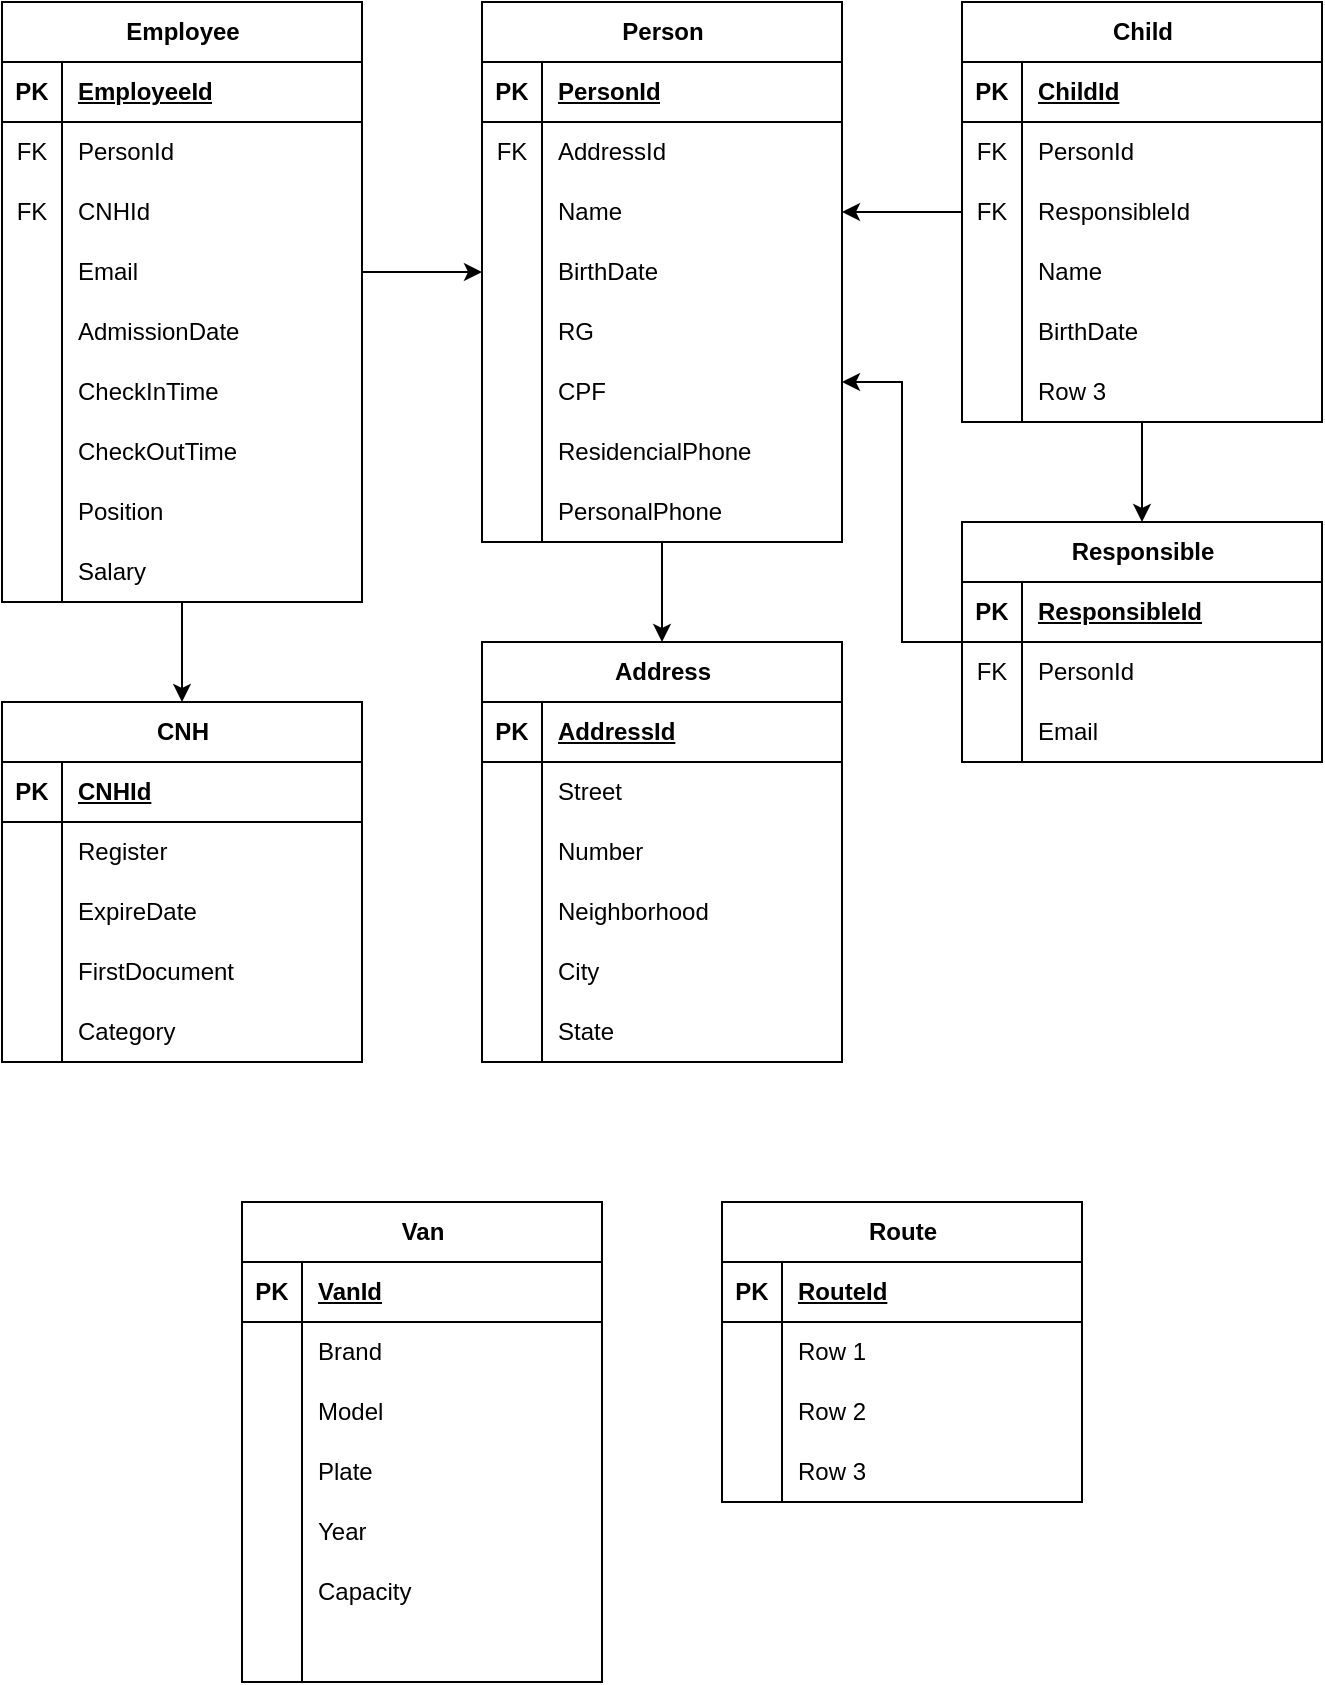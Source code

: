 <mxfile version="24.7.7">
  <diagram name="Página-1" id="W8VbRcGz93jxTfIfKF0Q">
    <mxGraphModel dx="1187" dy="674" grid="1" gridSize="10" guides="1" tooltips="1" connect="1" arrows="1" fold="1" page="1" pageScale="1" pageWidth="827" pageHeight="1169" math="0" shadow="0">
      <root>
        <mxCell id="0" />
        <mxCell id="1" parent="0" />
        <mxCell id="DZk8tnhAUCCo80bfn3vg-52" style="edgeStyle=orthogonalEdgeStyle;rounded=0;orthogonalLoop=1;jettySize=auto;html=1;exitX=1;exitY=0.5;exitDx=0;exitDy=0;" parent="1" source="DZk8tnhAUCCo80bfn3vg-75" target="DZk8tnhAUCCo80bfn3vg-1" edge="1">
          <mxGeometry relative="1" as="geometry" />
        </mxCell>
        <mxCell id="DZk8tnhAUCCo80bfn3vg-54" style="edgeStyle=orthogonalEdgeStyle;rounded=0;orthogonalLoop=1;jettySize=auto;html=1;" parent="1" source="RarDvFQJGIoNKE9KhDYw-1" target="RarDvFQJGIoNKE9KhDYw-46" edge="1">
          <mxGeometry relative="1" as="geometry" />
        </mxCell>
        <mxCell id="RarDvFQJGIoNKE9KhDYw-1" value="Employee" style="shape=table;startSize=30;container=1;collapsible=1;childLayout=tableLayout;fixedRows=1;rowLines=0;fontStyle=1;align=center;resizeLast=1;html=1;" parent="1" vertex="1">
          <mxGeometry x="40" y="40" width="180" height="300" as="geometry" />
        </mxCell>
        <mxCell id="RarDvFQJGIoNKE9KhDYw-2" value="" style="shape=tableRow;horizontal=0;startSize=0;swimlaneHead=0;swimlaneBody=0;fillColor=none;collapsible=0;dropTarget=0;points=[[0,0.5],[1,0.5]];portConstraint=eastwest;top=0;left=0;right=0;bottom=1;" parent="RarDvFQJGIoNKE9KhDYw-1" vertex="1">
          <mxGeometry y="30" width="180" height="30" as="geometry" />
        </mxCell>
        <mxCell id="RarDvFQJGIoNKE9KhDYw-3" value="PK" style="shape=partialRectangle;connectable=0;fillColor=none;top=0;left=0;bottom=0;right=0;fontStyle=1;overflow=hidden;whiteSpace=wrap;html=1;" parent="RarDvFQJGIoNKE9KhDYw-2" vertex="1">
          <mxGeometry width="30" height="30" as="geometry">
            <mxRectangle width="30" height="30" as="alternateBounds" />
          </mxGeometry>
        </mxCell>
        <mxCell id="RarDvFQJGIoNKE9KhDYw-4" value="EmployeeId" style="shape=partialRectangle;connectable=0;fillColor=none;top=0;left=0;bottom=0;right=0;align=left;spacingLeft=6;fontStyle=5;overflow=hidden;whiteSpace=wrap;html=1;" parent="RarDvFQJGIoNKE9KhDYw-2" vertex="1">
          <mxGeometry x="30" width="150" height="30" as="geometry">
            <mxRectangle width="150" height="30" as="alternateBounds" />
          </mxGeometry>
        </mxCell>
        <mxCell id="DZk8tnhAUCCo80bfn3vg-32" style="shape=tableRow;horizontal=0;startSize=0;swimlaneHead=0;swimlaneBody=0;fillColor=none;collapsible=0;dropTarget=0;points=[[0,0.5],[1,0.5]];portConstraint=eastwest;top=0;left=0;right=0;bottom=0;" parent="RarDvFQJGIoNKE9KhDYw-1" vertex="1">
          <mxGeometry y="60" width="180" height="30" as="geometry" />
        </mxCell>
        <mxCell id="DZk8tnhAUCCo80bfn3vg-33" value="FK" style="shape=partialRectangle;connectable=0;fillColor=none;top=0;left=0;bottom=0;right=0;editable=1;overflow=hidden;whiteSpace=wrap;html=1;" parent="DZk8tnhAUCCo80bfn3vg-32" vertex="1">
          <mxGeometry width="30" height="30" as="geometry">
            <mxRectangle width="30" height="30" as="alternateBounds" />
          </mxGeometry>
        </mxCell>
        <mxCell id="DZk8tnhAUCCo80bfn3vg-34" value="PersonId" style="shape=partialRectangle;connectable=0;fillColor=none;top=0;left=0;bottom=0;right=0;align=left;spacingLeft=6;overflow=hidden;whiteSpace=wrap;html=1;" parent="DZk8tnhAUCCo80bfn3vg-32" vertex="1">
          <mxGeometry x="30" width="150" height="30" as="geometry">
            <mxRectangle width="150" height="30" as="alternateBounds" />
          </mxGeometry>
        </mxCell>
        <mxCell id="RarDvFQJGIoNKE9KhDYw-72" style="shape=tableRow;horizontal=0;startSize=0;swimlaneHead=0;swimlaneBody=0;fillColor=none;collapsible=0;dropTarget=0;points=[[0,0.5],[1,0.5]];portConstraint=eastwest;top=0;left=0;right=0;bottom=0;" parent="RarDvFQJGIoNKE9KhDYw-1" vertex="1">
          <mxGeometry y="90" width="180" height="30" as="geometry" />
        </mxCell>
        <mxCell id="RarDvFQJGIoNKE9KhDYw-73" value="FK" style="shape=partialRectangle;connectable=0;fillColor=none;top=0;left=0;bottom=0;right=0;editable=1;overflow=hidden;whiteSpace=wrap;html=1;" parent="RarDvFQJGIoNKE9KhDYw-72" vertex="1">
          <mxGeometry width="30" height="30" as="geometry">
            <mxRectangle width="30" height="30" as="alternateBounds" />
          </mxGeometry>
        </mxCell>
        <mxCell id="RarDvFQJGIoNKE9KhDYw-74" value="CNHId" style="shape=partialRectangle;connectable=0;fillColor=none;top=0;left=0;bottom=0;right=0;align=left;spacingLeft=6;overflow=hidden;whiteSpace=wrap;html=1;" parent="RarDvFQJGIoNKE9KhDYw-72" vertex="1">
          <mxGeometry x="30" width="150" height="30" as="geometry">
            <mxRectangle width="150" height="30" as="alternateBounds" />
          </mxGeometry>
        </mxCell>
        <mxCell id="DZk8tnhAUCCo80bfn3vg-75" style="shape=tableRow;horizontal=0;startSize=0;swimlaneHead=0;swimlaneBody=0;fillColor=none;collapsible=0;dropTarget=0;points=[[0,0.5],[1,0.5]];portConstraint=eastwest;top=0;left=0;right=0;bottom=0;" parent="RarDvFQJGIoNKE9KhDYw-1" vertex="1">
          <mxGeometry y="120" width="180" height="30" as="geometry" />
        </mxCell>
        <mxCell id="DZk8tnhAUCCo80bfn3vg-76" style="shape=partialRectangle;connectable=0;fillColor=none;top=0;left=0;bottom=0;right=0;editable=1;overflow=hidden;whiteSpace=wrap;html=1;" parent="DZk8tnhAUCCo80bfn3vg-75" vertex="1">
          <mxGeometry width="30" height="30" as="geometry">
            <mxRectangle width="30" height="30" as="alternateBounds" />
          </mxGeometry>
        </mxCell>
        <mxCell id="DZk8tnhAUCCo80bfn3vg-77" value="Email" style="shape=partialRectangle;connectable=0;fillColor=none;top=0;left=0;bottom=0;right=0;align=left;spacingLeft=6;overflow=hidden;whiteSpace=wrap;html=1;" parent="DZk8tnhAUCCo80bfn3vg-75" vertex="1">
          <mxGeometry x="30" width="150" height="30" as="geometry">
            <mxRectangle width="150" height="30" as="alternateBounds" />
          </mxGeometry>
        </mxCell>
        <mxCell id="RarDvFQJGIoNKE9KhDYw-23" style="shape=tableRow;horizontal=0;startSize=0;swimlaneHead=0;swimlaneBody=0;fillColor=none;collapsible=0;dropTarget=0;points=[[0,0.5],[1,0.5]];portConstraint=eastwest;top=0;left=0;right=0;bottom=0;" parent="RarDvFQJGIoNKE9KhDYw-1" vertex="1">
          <mxGeometry y="150" width="180" height="30" as="geometry" />
        </mxCell>
        <mxCell id="RarDvFQJGIoNKE9KhDYw-24" style="shape=partialRectangle;connectable=0;fillColor=none;top=0;left=0;bottom=0;right=0;editable=1;overflow=hidden;whiteSpace=wrap;html=1;" parent="RarDvFQJGIoNKE9KhDYw-23" vertex="1">
          <mxGeometry width="30" height="30" as="geometry">
            <mxRectangle width="30" height="30" as="alternateBounds" />
          </mxGeometry>
        </mxCell>
        <mxCell id="RarDvFQJGIoNKE9KhDYw-25" value="AdmissionDate&lt;span style=&quot;white-space: pre;&quot;&gt;&#x9;&lt;/span&gt;" style="shape=partialRectangle;connectable=0;fillColor=none;top=0;left=0;bottom=0;right=0;align=left;spacingLeft=6;overflow=hidden;whiteSpace=wrap;html=1;" parent="RarDvFQJGIoNKE9KhDYw-23" vertex="1">
          <mxGeometry x="30" width="150" height="30" as="geometry">
            <mxRectangle width="150" height="30" as="alternateBounds" />
          </mxGeometry>
        </mxCell>
        <mxCell id="RarDvFQJGIoNKE9KhDYw-26" style="shape=tableRow;horizontal=0;startSize=0;swimlaneHead=0;swimlaneBody=0;fillColor=none;collapsible=0;dropTarget=0;points=[[0,0.5],[1,0.5]];portConstraint=eastwest;top=0;left=0;right=0;bottom=0;" parent="RarDvFQJGIoNKE9KhDYw-1" vertex="1">
          <mxGeometry y="180" width="180" height="30" as="geometry" />
        </mxCell>
        <mxCell id="RarDvFQJGIoNKE9KhDYw-27" style="shape=partialRectangle;connectable=0;fillColor=none;top=0;left=0;bottom=0;right=0;editable=1;overflow=hidden;whiteSpace=wrap;html=1;" parent="RarDvFQJGIoNKE9KhDYw-26" vertex="1">
          <mxGeometry width="30" height="30" as="geometry">
            <mxRectangle width="30" height="30" as="alternateBounds" />
          </mxGeometry>
        </mxCell>
        <mxCell id="RarDvFQJGIoNKE9KhDYw-28" value="CheckInTime&lt;span style=&quot;white-space: pre;&quot;&gt;&#x9;&lt;/span&gt;" style="shape=partialRectangle;connectable=0;fillColor=none;top=0;left=0;bottom=0;right=0;align=left;spacingLeft=6;overflow=hidden;whiteSpace=wrap;html=1;" parent="RarDvFQJGIoNKE9KhDYw-26" vertex="1">
          <mxGeometry x="30" width="150" height="30" as="geometry">
            <mxRectangle width="150" height="30" as="alternateBounds" />
          </mxGeometry>
        </mxCell>
        <mxCell id="RarDvFQJGIoNKE9KhDYw-85" style="shape=tableRow;horizontal=0;startSize=0;swimlaneHead=0;swimlaneBody=0;fillColor=none;collapsible=0;dropTarget=0;points=[[0,0.5],[1,0.5]];portConstraint=eastwest;top=0;left=0;right=0;bottom=0;" parent="RarDvFQJGIoNKE9KhDYw-1" vertex="1">
          <mxGeometry y="210" width="180" height="30" as="geometry" />
        </mxCell>
        <mxCell id="RarDvFQJGIoNKE9KhDYw-86" style="shape=partialRectangle;connectable=0;fillColor=none;top=0;left=0;bottom=0;right=0;editable=1;overflow=hidden;whiteSpace=wrap;html=1;" parent="RarDvFQJGIoNKE9KhDYw-85" vertex="1">
          <mxGeometry width="30" height="30" as="geometry">
            <mxRectangle width="30" height="30" as="alternateBounds" />
          </mxGeometry>
        </mxCell>
        <mxCell id="RarDvFQJGIoNKE9KhDYw-87" value="CheckOutTime" style="shape=partialRectangle;connectable=0;fillColor=none;top=0;left=0;bottom=0;right=0;align=left;spacingLeft=6;overflow=hidden;whiteSpace=wrap;html=1;" parent="RarDvFQJGIoNKE9KhDYw-85" vertex="1">
          <mxGeometry x="30" width="150" height="30" as="geometry">
            <mxRectangle width="150" height="30" as="alternateBounds" />
          </mxGeometry>
        </mxCell>
        <mxCell id="RarDvFQJGIoNKE9KhDYw-82" style="shape=tableRow;horizontal=0;startSize=0;swimlaneHead=0;swimlaneBody=0;fillColor=none;collapsible=0;dropTarget=0;points=[[0,0.5],[1,0.5]];portConstraint=eastwest;top=0;left=0;right=0;bottom=0;" parent="RarDvFQJGIoNKE9KhDYw-1" vertex="1">
          <mxGeometry y="240" width="180" height="30" as="geometry" />
        </mxCell>
        <mxCell id="RarDvFQJGIoNKE9KhDYw-83" style="shape=partialRectangle;connectable=0;fillColor=none;top=0;left=0;bottom=0;right=0;editable=1;overflow=hidden;whiteSpace=wrap;html=1;" parent="RarDvFQJGIoNKE9KhDYw-82" vertex="1">
          <mxGeometry width="30" height="30" as="geometry">
            <mxRectangle width="30" height="30" as="alternateBounds" />
          </mxGeometry>
        </mxCell>
        <mxCell id="RarDvFQJGIoNKE9KhDYw-84" value="Position" style="shape=partialRectangle;connectable=0;fillColor=none;top=0;left=0;bottom=0;right=0;align=left;spacingLeft=6;overflow=hidden;whiteSpace=wrap;html=1;" parent="RarDvFQJGIoNKE9KhDYw-82" vertex="1">
          <mxGeometry x="30" width="150" height="30" as="geometry">
            <mxRectangle width="150" height="30" as="alternateBounds" />
          </mxGeometry>
        </mxCell>
        <mxCell id="RarDvFQJGIoNKE9KhDYw-29" style="shape=tableRow;horizontal=0;startSize=0;swimlaneHead=0;swimlaneBody=0;fillColor=none;collapsible=0;dropTarget=0;points=[[0,0.5],[1,0.5]];portConstraint=eastwest;top=0;left=0;right=0;bottom=0;" parent="RarDvFQJGIoNKE9KhDYw-1" vertex="1">
          <mxGeometry y="270" width="180" height="30" as="geometry" />
        </mxCell>
        <mxCell id="RarDvFQJGIoNKE9KhDYw-30" style="shape=partialRectangle;connectable=0;fillColor=none;top=0;left=0;bottom=0;right=0;editable=1;overflow=hidden;whiteSpace=wrap;html=1;" parent="RarDvFQJGIoNKE9KhDYw-29" vertex="1">
          <mxGeometry width="30" height="30" as="geometry">
            <mxRectangle width="30" height="30" as="alternateBounds" />
          </mxGeometry>
        </mxCell>
        <mxCell id="RarDvFQJGIoNKE9KhDYw-31" value="Salary" style="shape=partialRectangle;connectable=0;fillColor=none;top=0;left=0;bottom=0;right=0;align=left;spacingLeft=6;overflow=hidden;whiteSpace=wrap;html=1;" parent="RarDvFQJGIoNKE9KhDYw-29" vertex="1">
          <mxGeometry x="30" width="150" height="30" as="geometry">
            <mxRectangle width="150" height="30" as="alternateBounds" />
          </mxGeometry>
        </mxCell>
        <mxCell id="RarDvFQJGIoNKE9KhDYw-32" value="Address" style="shape=table;startSize=30;container=1;collapsible=1;childLayout=tableLayout;fixedRows=1;rowLines=0;fontStyle=1;align=center;resizeLast=1;html=1;" parent="1" vertex="1">
          <mxGeometry x="280" y="360" width="180" height="210" as="geometry" />
        </mxCell>
        <mxCell id="RarDvFQJGIoNKE9KhDYw-33" value="" style="shape=tableRow;horizontal=0;startSize=0;swimlaneHead=0;swimlaneBody=0;fillColor=none;collapsible=0;dropTarget=0;points=[[0,0.5],[1,0.5]];portConstraint=eastwest;top=0;left=0;right=0;bottom=1;" parent="RarDvFQJGIoNKE9KhDYw-32" vertex="1">
          <mxGeometry y="30" width="180" height="30" as="geometry" />
        </mxCell>
        <mxCell id="RarDvFQJGIoNKE9KhDYw-34" value="PK" style="shape=partialRectangle;connectable=0;fillColor=none;top=0;left=0;bottom=0;right=0;fontStyle=1;overflow=hidden;whiteSpace=wrap;html=1;" parent="RarDvFQJGIoNKE9KhDYw-33" vertex="1">
          <mxGeometry width="30" height="30" as="geometry">
            <mxRectangle width="30" height="30" as="alternateBounds" />
          </mxGeometry>
        </mxCell>
        <mxCell id="RarDvFQJGIoNKE9KhDYw-35" value="AddressId" style="shape=partialRectangle;connectable=0;fillColor=none;top=0;left=0;bottom=0;right=0;align=left;spacingLeft=6;fontStyle=5;overflow=hidden;whiteSpace=wrap;html=1;" parent="RarDvFQJGIoNKE9KhDYw-33" vertex="1">
          <mxGeometry x="30" width="150" height="30" as="geometry">
            <mxRectangle width="150" height="30" as="alternateBounds" />
          </mxGeometry>
        </mxCell>
        <mxCell id="RarDvFQJGIoNKE9KhDYw-36" value="" style="shape=tableRow;horizontal=0;startSize=0;swimlaneHead=0;swimlaneBody=0;fillColor=none;collapsible=0;dropTarget=0;points=[[0,0.5],[1,0.5]];portConstraint=eastwest;top=0;left=0;right=0;bottom=0;" parent="RarDvFQJGIoNKE9KhDYw-32" vertex="1">
          <mxGeometry y="60" width="180" height="30" as="geometry" />
        </mxCell>
        <mxCell id="RarDvFQJGIoNKE9KhDYw-37" value="" style="shape=partialRectangle;connectable=0;fillColor=none;top=0;left=0;bottom=0;right=0;editable=1;overflow=hidden;whiteSpace=wrap;html=1;" parent="RarDvFQJGIoNKE9KhDYw-36" vertex="1">
          <mxGeometry width="30" height="30" as="geometry">
            <mxRectangle width="30" height="30" as="alternateBounds" />
          </mxGeometry>
        </mxCell>
        <mxCell id="RarDvFQJGIoNKE9KhDYw-38" value="Street" style="shape=partialRectangle;connectable=0;fillColor=none;top=0;left=0;bottom=0;right=0;align=left;spacingLeft=6;overflow=hidden;whiteSpace=wrap;html=1;" parent="RarDvFQJGIoNKE9KhDYw-36" vertex="1">
          <mxGeometry x="30" width="150" height="30" as="geometry">
            <mxRectangle width="150" height="30" as="alternateBounds" />
          </mxGeometry>
        </mxCell>
        <mxCell id="DZk8tnhAUCCo80bfn3vg-47" style="shape=tableRow;horizontal=0;startSize=0;swimlaneHead=0;swimlaneBody=0;fillColor=none;collapsible=0;dropTarget=0;points=[[0,0.5],[1,0.5]];portConstraint=eastwest;top=0;left=0;right=0;bottom=0;" parent="RarDvFQJGIoNKE9KhDYw-32" vertex="1">
          <mxGeometry y="90" width="180" height="30" as="geometry" />
        </mxCell>
        <mxCell id="DZk8tnhAUCCo80bfn3vg-48" style="shape=partialRectangle;connectable=0;fillColor=none;top=0;left=0;bottom=0;right=0;editable=1;overflow=hidden;whiteSpace=wrap;html=1;" parent="DZk8tnhAUCCo80bfn3vg-47" vertex="1">
          <mxGeometry width="30" height="30" as="geometry">
            <mxRectangle width="30" height="30" as="alternateBounds" />
          </mxGeometry>
        </mxCell>
        <mxCell id="DZk8tnhAUCCo80bfn3vg-49" value="Number" style="shape=partialRectangle;connectable=0;fillColor=none;top=0;left=0;bottom=0;right=0;align=left;spacingLeft=6;overflow=hidden;whiteSpace=wrap;html=1;" parent="DZk8tnhAUCCo80bfn3vg-47" vertex="1">
          <mxGeometry x="30" width="150" height="30" as="geometry">
            <mxRectangle width="150" height="30" as="alternateBounds" />
          </mxGeometry>
        </mxCell>
        <mxCell id="DZk8tnhAUCCo80bfn3vg-44" style="shape=tableRow;horizontal=0;startSize=0;swimlaneHead=0;swimlaneBody=0;fillColor=none;collapsible=0;dropTarget=0;points=[[0,0.5],[1,0.5]];portConstraint=eastwest;top=0;left=0;right=0;bottom=0;" parent="RarDvFQJGIoNKE9KhDYw-32" vertex="1">
          <mxGeometry y="120" width="180" height="30" as="geometry" />
        </mxCell>
        <mxCell id="DZk8tnhAUCCo80bfn3vg-45" style="shape=partialRectangle;connectable=0;fillColor=none;top=0;left=0;bottom=0;right=0;editable=1;overflow=hidden;whiteSpace=wrap;html=1;" parent="DZk8tnhAUCCo80bfn3vg-44" vertex="1">
          <mxGeometry width="30" height="30" as="geometry">
            <mxRectangle width="30" height="30" as="alternateBounds" />
          </mxGeometry>
        </mxCell>
        <mxCell id="DZk8tnhAUCCo80bfn3vg-46" value="Neighborhood" style="shape=partialRectangle;connectable=0;fillColor=none;top=0;left=0;bottom=0;right=0;align=left;spacingLeft=6;overflow=hidden;whiteSpace=wrap;html=1;" parent="DZk8tnhAUCCo80bfn3vg-44" vertex="1">
          <mxGeometry x="30" width="150" height="30" as="geometry">
            <mxRectangle width="150" height="30" as="alternateBounds" />
          </mxGeometry>
        </mxCell>
        <mxCell id="RarDvFQJGIoNKE9KhDYw-39" value="" style="shape=tableRow;horizontal=0;startSize=0;swimlaneHead=0;swimlaneBody=0;fillColor=none;collapsible=0;dropTarget=0;points=[[0,0.5],[1,0.5]];portConstraint=eastwest;top=0;left=0;right=0;bottom=0;" parent="RarDvFQJGIoNKE9KhDYw-32" vertex="1">
          <mxGeometry y="150" width="180" height="30" as="geometry" />
        </mxCell>
        <mxCell id="RarDvFQJGIoNKE9KhDYw-40" value="" style="shape=partialRectangle;connectable=0;fillColor=none;top=0;left=0;bottom=0;right=0;editable=1;overflow=hidden;whiteSpace=wrap;html=1;" parent="RarDvFQJGIoNKE9KhDYw-39" vertex="1">
          <mxGeometry width="30" height="30" as="geometry">
            <mxRectangle width="30" height="30" as="alternateBounds" />
          </mxGeometry>
        </mxCell>
        <mxCell id="RarDvFQJGIoNKE9KhDYw-41" value="City" style="shape=partialRectangle;connectable=0;fillColor=none;top=0;left=0;bottom=0;right=0;align=left;spacingLeft=6;overflow=hidden;whiteSpace=wrap;html=1;" parent="RarDvFQJGIoNKE9KhDYw-39" vertex="1">
          <mxGeometry x="30" width="150" height="30" as="geometry">
            <mxRectangle width="150" height="30" as="alternateBounds" />
          </mxGeometry>
        </mxCell>
        <mxCell id="RarDvFQJGIoNKE9KhDYw-42" value="" style="shape=tableRow;horizontal=0;startSize=0;swimlaneHead=0;swimlaneBody=0;fillColor=none;collapsible=0;dropTarget=0;points=[[0,0.5],[1,0.5]];portConstraint=eastwest;top=0;left=0;right=0;bottom=0;" parent="RarDvFQJGIoNKE9KhDYw-32" vertex="1">
          <mxGeometry y="180" width="180" height="30" as="geometry" />
        </mxCell>
        <mxCell id="RarDvFQJGIoNKE9KhDYw-43" value="" style="shape=partialRectangle;connectable=0;fillColor=none;top=0;left=0;bottom=0;right=0;editable=1;overflow=hidden;whiteSpace=wrap;html=1;" parent="RarDvFQJGIoNKE9KhDYw-42" vertex="1">
          <mxGeometry width="30" height="30" as="geometry">
            <mxRectangle width="30" height="30" as="alternateBounds" />
          </mxGeometry>
        </mxCell>
        <mxCell id="RarDvFQJGIoNKE9KhDYw-44" value="State" style="shape=partialRectangle;connectable=0;fillColor=none;top=0;left=0;bottom=0;right=0;align=left;spacingLeft=6;overflow=hidden;whiteSpace=wrap;html=1;" parent="RarDvFQJGIoNKE9KhDYw-42" vertex="1">
          <mxGeometry x="30" width="150" height="30" as="geometry">
            <mxRectangle width="150" height="30" as="alternateBounds" />
          </mxGeometry>
        </mxCell>
        <mxCell id="RarDvFQJGIoNKE9KhDYw-46" value="CNH" style="shape=table;startSize=30;container=1;collapsible=1;childLayout=tableLayout;fixedRows=1;rowLines=0;fontStyle=1;align=center;resizeLast=1;html=1;" parent="1" vertex="1">
          <mxGeometry x="40" y="390" width="180" height="180" as="geometry" />
        </mxCell>
        <mxCell id="RarDvFQJGIoNKE9KhDYw-47" value="" style="shape=tableRow;horizontal=0;startSize=0;swimlaneHead=0;swimlaneBody=0;fillColor=none;collapsible=0;dropTarget=0;points=[[0,0.5],[1,0.5]];portConstraint=eastwest;top=0;left=0;right=0;bottom=1;" parent="RarDvFQJGIoNKE9KhDYw-46" vertex="1">
          <mxGeometry y="30" width="180" height="30" as="geometry" />
        </mxCell>
        <mxCell id="RarDvFQJGIoNKE9KhDYw-48" value="PK" style="shape=partialRectangle;connectable=0;fillColor=none;top=0;left=0;bottom=0;right=0;fontStyle=1;overflow=hidden;whiteSpace=wrap;html=1;" parent="RarDvFQJGIoNKE9KhDYw-47" vertex="1">
          <mxGeometry width="30" height="30" as="geometry">
            <mxRectangle width="30" height="30" as="alternateBounds" />
          </mxGeometry>
        </mxCell>
        <mxCell id="RarDvFQJGIoNKE9KhDYw-49" value="CNHId" style="shape=partialRectangle;connectable=0;fillColor=none;top=0;left=0;bottom=0;right=0;align=left;spacingLeft=6;fontStyle=5;overflow=hidden;whiteSpace=wrap;html=1;" parent="RarDvFQJGIoNKE9KhDYw-47" vertex="1">
          <mxGeometry x="30" width="150" height="30" as="geometry">
            <mxRectangle width="150" height="30" as="alternateBounds" />
          </mxGeometry>
        </mxCell>
        <mxCell id="RarDvFQJGIoNKE9KhDYw-50" value="" style="shape=tableRow;horizontal=0;startSize=0;swimlaneHead=0;swimlaneBody=0;fillColor=none;collapsible=0;dropTarget=0;points=[[0,0.5],[1,0.5]];portConstraint=eastwest;top=0;left=0;right=0;bottom=0;" parent="RarDvFQJGIoNKE9KhDYw-46" vertex="1">
          <mxGeometry y="60" width="180" height="30" as="geometry" />
        </mxCell>
        <mxCell id="RarDvFQJGIoNKE9KhDYw-51" value="" style="shape=partialRectangle;connectable=0;fillColor=none;top=0;left=0;bottom=0;right=0;editable=1;overflow=hidden;whiteSpace=wrap;html=1;" parent="RarDvFQJGIoNKE9KhDYw-50" vertex="1">
          <mxGeometry width="30" height="30" as="geometry">
            <mxRectangle width="30" height="30" as="alternateBounds" />
          </mxGeometry>
        </mxCell>
        <mxCell id="RarDvFQJGIoNKE9KhDYw-52" value="Register" style="shape=partialRectangle;connectable=0;fillColor=none;top=0;left=0;bottom=0;right=0;align=left;spacingLeft=6;overflow=hidden;whiteSpace=wrap;html=1;" parent="RarDvFQJGIoNKE9KhDYw-50" vertex="1">
          <mxGeometry x="30" width="150" height="30" as="geometry">
            <mxRectangle width="150" height="30" as="alternateBounds" />
          </mxGeometry>
        </mxCell>
        <mxCell id="RarDvFQJGIoNKE9KhDYw-53" value="" style="shape=tableRow;horizontal=0;startSize=0;swimlaneHead=0;swimlaneBody=0;fillColor=none;collapsible=0;dropTarget=0;points=[[0,0.5],[1,0.5]];portConstraint=eastwest;top=0;left=0;right=0;bottom=0;" parent="RarDvFQJGIoNKE9KhDYw-46" vertex="1">
          <mxGeometry y="90" width="180" height="30" as="geometry" />
        </mxCell>
        <mxCell id="RarDvFQJGIoNKE9KhDYw-54" value="" style="shape=partialRectangle;connectable=0;fillColor=none;top=0;left=0;bottom=0;right=0;editable=1;overflow=hidden;whiteSpace=wrap;html=1;" parent="RarDvFQJGIoNKE9KhDYw-53" vertex="1">
          <mxGeometry width="30" height="30" as="geometry">
            <mxRectangle width="30" height="30" as="alternateBounds" />
          </mxGeometry>
        </mxCell>
        <mxCell id="RarDvFQJGIoNKE9KhDYw-55" value="ExpireDate&lt;span style=&quot;white-space: pre;&quot;&gt;&#x9;&lt;/span&gt;" style="shape=partialRectangle;connectable=0;fillColor=none;top=0;left=0;bottom=0;right=0;align=left;spacingLeft=6;overflow=hidden;whiteSpace=wrap;html=1;" parent="RarDvFQJGIoNKE9KhDYw-53" vertex="1">
          <mxGeometry x="30" width="150" height="30" as="geometry">
            <mxRectangle width="150" height="30" as="alternateBounds" />
          </mxGeometry>
        </mxCell>
        <mxCell id="RarDvFQJGIoNKE9KhDYw-56" value="" style="shape=tableRow;horizontal=0;startSize=0;swimlaneHead=0;swimlaneBody=0;fillColor=none;collapsible=0;dropTarget=0;points=[[0,0.5],[1,0.5]];portConstraint=eastwest;top=0;left=0;right=0;bottom=0;" parent="RarDvFQJGIoNKE9KhDYw-46" vertex="1">
          <mxGeometry y="120" width="180" height="30" as="geometry" />
        </mxCell>
        <mxCell id="RarDvFQJGIoNKE9KhDYw-57" value="" style="shape=partialRectangle;connectable=0;fillColor=none;top=0;left=0;bottom=0;right=0;editable=1;overflow=hidden;whiteSpace=wrap;html=1;" parent="RarDvFQJGIoNKE9KhDYw-56" vertex="1">
          <mxGeometry width="30" height="30" as="geometry">
            <mxRectangle width="30" height="30" as="alternateBounds" />
          </mxGeometry>
        </mxCell>
        <mxCell id="RarDvFQJGIoNKE9KhDYw-58" value="FirstDocument" style="shape=partialRectangle;connectable=0;fillColor=none;top=0;left=0;bottom=0;right=0;align=left;spacingLeft=6;overflow=hidden;whiteSpace=wrap;html=1;" parent="RarDvFQJGIoNKE9KhDYw-56" vertex="1">
          <mxGeometry x="30" width="150" height="30" as="geometry">
            <mxRectangle width="150" height="30" as="alternateBounds" />
          </mxGeometry>
        </mxCell>
        <mxCell id="RarDvFQJGIoNKE9KhDYw-59" style="shape=tableRow;horizontal=0;startSize=0;swimlaneHead=0;swimlaneBody=0;fillColor=none;collapsible=0;dropTarget=0;points=[[0,0.5],[1,0.5]];portConstraint=eastwest;top=0;left=0;right=0;bottom=0;" parent="RarDvFQJGIoNKE9KhDYw-46" vertex="1">
          <mxGeometry y="150" width="180" height="30" as="geometry" />
        </mxCell>
        <mxCell id="RarDvFQJGIoNKE9KhDYw-60" style="shape=partialRectangle;connectable=0;fillColor=none;top=0;left=0;bottom=0;right=0;editable=1;overflow=hidden;whiteSpace=wrap;html=1;" parent="RarDvFQJGIoNKE9KhDYw-59" vertex="1">
          <mxGeometry width="30" height="30" as="geometry">
            <mxRectangle width="30" height="30" as="alternateBounds" />
          </mxGeometry>
        </mxCell>
        <mxCell id="RarDvFQJGIoNKE9KhDYw-61" value="Category" style="shape=partialRectangle;connectable=0;fillColor=none;top=0;left=0;bottom=0;right=0;align=left;spacingLeft=6;overflow=hidden;whiteSpace=wrap;html=1;" parent="RarDvFQJGIoNKE9KhDYw-59" vertex="1">
          <mxGeometry x="30" width="150" height="30" as="geometry">
            <mxRectangle width="150" height="30" as="alternateBounds" />
          </mxGeometry>
        </mxCell>
        <mxCell id="DZk8tnhAUCCo80bfn3vg-53" style="edgeStyle=orthogonalEdgeStyle;rounded=0;orthogonalLoop=1;jettySize=auto;html=1;entryX=1;entryY=0.5;entryDx=0;entryDy=0;" parent="1" source="RarDvFQJGIoNKE9KhDYw-88" target="DZk8tnhAUCCo80bfn3vg-5" edge="1">
          <mxGeometry relative="1" as="geometry" />
        </mxCell>
        <mxCell id="DZk8tnhAUCCo80bfn3vg-106" style="edgeStyle=orthogonalEdgeStyle;rounded=0;orthogonalLoop=1;jettySize=auto;html=1;" parent="1" source="RarDvFQJGIoNKE9KhDYw-88" target="DZk8tnhAUCCo80bfn3vg-55" edge="1">
          <mxGeometry relative="1" as="geometry" />
        </mxCell>
        <mxCell id="RarDvFQJGIoNKE9KhDYw-88" value="Child" style="shape=table;startSize=30;container=1;collapsible=1;childLayout=tableLayout;fixedRows=1;rowLines=0;fontStyle=1;align=center;resizeLast=1;html=1;" parent="1" vertex="1">
          <mxGeometry x="520" y="40" width="180" height="210" as="geometry" />
        </mxCell>
        <mxCell id="RarDvFQJGIoNKE9KhDYw-89" value="" style="shape=tableRow;horizontal=0;startSize=0;swimlaneHead=0;swimlaneBody=0;fillColor=none;collapsible=0;dropTarget=0;points=[[0,0.5],[1,0.5]];portConstraint=eastwest;top=0;left=0;right=0;bottom=1;" parent="RarDvFQJGIoNKE9KhDYw-88" vertex="1">
          <mxGeometry y="30" width="180" height="30" as="geometry" />
        </mxCell>
        <mxCell id="RarDvFQJGIoNKE9KhDYw-90" value="PK" style="shape=partialRectangle;connectable=0;fillColor=none;top=0;left=0;bottom=0;right=0;fontStyle=1;overflow=hidden;whiteSpace=wrap;html=1;" parent="RarDvFQJGIoNKE9KhDYw-89" vertex="1">
          <mxGeometry width="30" height="30" as="geometry">
            <mxRectangle width="30" height="30" as="alternateBounds" />
          </mxGeometry>
        </mxCell>
        <mxCell id="RarDvFQJGIoNKE9KhDYw-91" value="ChildId" style="shape=partialRectangle;connectable=0;fillColor=none;top=0;left=0;bottom=0;right=0;align=left;spacingLeft=6;fontStyle=5;overflow=hidden;whiteSpace=wrap;html=1;" parent="RarDvFQJGIoNKE9KhDYw-89" vertex="1">
          <mxGeometry x="30" width="150" height="30" as="geometry">
            <mxRectangle width="150" height="30" as="alternateBounds" />
          </mxGeometry>
        </mxCell>
        <mxCell id="DZk8tnhAUCCo80bfn3vg-36" style="shape=tableRow;horizontal=0;startSize=0;swimlaneHead=0;swimlaneBody=0;fillColor=none;collapsible=0;dropTarget=0;points=[[0,0.5],[1,0.5]];portConstraint=eastwest;top=0;left=0;right=0;bottom=0;" parent="RarDvFQJGIoNKE9KhDYw-88" vertex="1">
          <mxGeometry y="60" width="180" height="30" as="geometry" />
        </mxCell>
        <mxCell id="DZk8tnhAUCCo80bfn3vg-37" value="FK" style="shape=partialRectangle;connectable=0;fillColor=none;top=0;left=0;bottom=0;right=0;editable=1;overflow=hidden;whiteSpace=wrap;html=1;" parent="DZk8tnhAUCCo80bfn3vg-36" vertex="1">
          <mxGeometry width="30" height="30" as="geometry">
            <mxRectangle width="30" height="30" as="alternateBounds" />
          </mxGeometry>
        </mxCell>
        <mxCell id="DZk8tnhAUCCo80bfn3vg-38" value="PersonId" style="shape=partialRectangle;connectable=0;fillColor=none;top=0;left=0;bottom=0;right=0;align=left;spacingLeft=6;overflow=hidden;whiteSpace=wrap;html=1;" parent="DZk8tnhAUCCo80bfn3vg-36" vertex="1">
          <mxGeometry x="30" width="150" height="30" as="geometry">
            <mxRectangle width="150" height="30" as="alternateBounds" />
          </mxGeometry>
        </mxCell>
        <mxCell id="DZk8tnhAUCCo80bfn3vg-69" style="shape=tableRow;horizontal=0;startSize=0;swimlaneHead=0;swimlaneBody=0;fillColor=none;collapsible=0;dropTarget=0;points=[[0,0.5],[1,0.5]];portConstraint=eastwest;top=0;left=0;right=0;bottom=0;" parent="RarDvFQJGIoNKE9KhDYw-88" vertex="1">
          <mxGeometry y="90" width="180" height="30" as="geometry" />
        </mxCell>
        <mxCell id="DZk8tnhAUCCo80bfn3vg-70" value="FK" style="shape=partialRectangle;connectable=0;fillColor=none;top=0;left=0;bottom=0;right=0;editable=1;overflow=hidden;whiteSpace=wrap;html=1;" parent="DZk8tnhAUCCo80bfn3vg-69" vertex="1">
          <mxGeometry width="30" height="30" as="geometry">
            <mxRectangle width="30" height="30" as="alternateBounds" />
          </mxGeometry>
        </mxCell>
        <mxCell id="DZk8tnhAUCCo80bfn3vg-71" value="ResponsibleId" style="shape=partialRectangle;connectable=0;fillColor=none;top=0;left=0;bottom=0;right=0;align=left;spacingLeft=6;overflow=hidden;whiteSpace=wrap;html=1;" parent="DZk8tnhAUCCo80bfn3vg-69" vertex="1">
          <mxGeometry x="30" width="150" height="30" as="geometry">
            <mxRectangle width="150" height="30" as="alternateBounds" />
          </mxGeometry>
        </mxCell>
        <mxCell id="RarDvFQJGIoNKE9KhDYw-92" value="" style="shape=tableRow;horizontal=0;startSize=0;swimlaneHead=0;swimlaneBody=0;fillColor=none;collapsible=0;dropTarget=0;points=[[0,0.5],[1,0.5]];portConstraint=eastwest;top=0;left=0;right=0;bottom=0;" parent="RarDvFQJGIoNKE9KhDYw-88" vertex="1">
          <mxGeometry y="120" width="180" height="30" as="geometry" />
        </mxCell>
        <mxCell id="RarDvFQJGIoNKE9KhDYw-93" value="" style="shape=partialRectangle;connectable=0;fillColor=none;top=0;left=0;bottom=0;right=0;editable=1;overflow=hidden;whiteSpace=wrap;html=1;" parent="RarDvFQJGIoNKE9KhDYw-92" vertex="1">
          <mxGeometry width="30" height="30" as="geometry">
            <mxRectangle width="30" height="30" as="alternateBounds" />
          </mxGeometry>
        </mxCell>
        <mxCell id="RarDvFQJGIoNKE9KhDYw-94" value="Name" style="shape=partialRectangle;connectable=0;fillColor=none;top=0;left=0;bottom=0;right=0;align=left;spacingLeft=6;overflow=hidden;whiteSpace=wrap;html=1;" parent="RarDvFQJGIoNKE9KhDYw-92" vertex="1">
          <mxGeometry x="30" width="150" height="30" as="geometry">
            <mxRectangle width="150" height="30" as="alternateBounds" />
          </mxGeometry>
        </mxCell>
        <mxCell id="RarDvFQJGIoNKE9KhDYw-95" value="" style="shape=tableRow;horizontal=0;startSize=0;swimlaneHead=0;swimlaneBody=0;fillColor=none;collapsible=0;dropTarget=0;points=[[0,0.5],[1,0.5]];portConstraint=eastwest;top=0;left=0;right=0;bottom=0;" parent="RarDvFQJGIoNKE9KhDYw-88" vertex="1">
          <mxGeometry y="150" width="180" height="30" as="geometry" />
        </mxCell>
        <mxCell id="RarDvFQJGIoNKE9KhDYw-96" value="" style="shape=partialRectangle;connectable=0;fillColor=none;top=0;left=0;bottom=0;right=0;editable=1;overflow=hidden;whiteSpace=wrap;html=1;" parent="RarDvFQJGIoNKE9KhDYw-95" vertex="1">
          <mxGeometry width="30" height="30" as="geometry">
            <mxRectangle width="30" height="30" as="alternateBounds" />
          </mxGeometry>
        </mxCell>
        <mxCell id="RarDvFQJGIoNKE9KhDYw-97" value="BirthDate" style="shape=partialRectangle;connectable=0;fillColor=none;top=0;left=0;bottom=0;right=0;align=left;spacingLeft=6;overflow=hidden;whiteSpace=wrap;html=1;" parent="RarDvFQJGIoNKE9KhDYw-95" vertex="1">
          <mxGeometry x="30" width="150" height="30" as="geometry">
            <mxRectangle width="150" height="30" as="alternateBounds" />
          </mxGeometry>
        </mxCell>
        <mxCell id="RarDvFQJGIoNKE9KhDYw-98" value="" style="shape=tableRow;horizontal=0;startSize=0;swimlaneHead=0;swimlaneBody=0;fillColor=none;collapsible=0;dropTarget=0;points=[[0,0.5],[1,0.5]];portConstraint=eastwest;top=0;left=0;right=0;bottom=0;" parent="RarDvFQJGIoNKE9KhDYw-88" vertex="1">
          <mxGeometry y="180" width="180" height="30" as="geometry" />
        </mxCell>
        <mxCell id="RarDvFQJGIoNKE9KhDYw-99" value="" style="shape=partialRectangle;connectable=0;fillColor=none;top=0;left=0;bottom=0;right=0;editable=1;overflow=hidden;whiteSpace=wrap;html=1;" parent="RarDvFQJGIoNKE9KhDYw-98" vertex="1">
          <mxGeometry width="30" height="30" as="geometry">
            <mxRectangle width="30" height="30" as="alternateBounds" />
          </mxGeometry>
        </mxCell>
        <mxCell id="RarDvFQJGIoNKE9KhDYw-100" value="Row 3" style="shape=partialRectangle;connectable=0;fillColor=none;top=0;left=0;bottom=0;right=0;align=left;spacingLeft=6;overflow=hidden;whiteSpace=wrap;html=1;" parent="RarDvFQJGIoNKE9KhDYw-98" vertex="1">
          <mxGeometry x="30" width="150" height="30" as="geometry">
            <mxRectangle width="150" height="30" as="alternateBounds" />
          </mxGeometry>
        </mxCell>
        <mxCell id="DZk8tnhAUCCo80bfn3vg-51" style="edgeStyle=orthogonalEdgeStyle;rounded=0;orthogonalLoop=1;jettySize=auto;html=1;" parent="1" source="DZk8tnhAUCCo80bfn3vg-1" target="RarDvFQJGIoNKE9KhDYw-32" edge="1">
          <mxGeometry relative="1" as="geometry" />
        </mxCell>
        <mxCell id="DZk8tnhAUCCo80bfn3vg-1" value="Person" style="shape=table;startSize=30;container=1;collapsible=1;childLayout=tableLayout;fixedRows=1;rowLines=0;fontStyle=1;align=center;resizeLast=1;html=1;" parent="1" vertex="1">
          <mxGeometry x="280" y="40" width="180" height="270" as="geometry" />
        </mxCell>
        <mxCell id="DZk8tnhAUCCo80bfn3vg-2" value="" style="shape=tableRow;horizontal=0;startSize=0;swimlaneHead=0;swimlaneBody=0;fillColor=none;collapsible=0;dropTarget=0;points=[[0,0.5],[1,0.5]];portConstraint=eastwest;top=0;left=0;right=0;bottom=1;" parent="DZk8tnhAUCCo80bfn3vg-1" vertex="1">
          <mxGeometry y="30" width="180" height="30" as="geometry" />
        </mxCell>
        <mxCell id="DZk8tnhAUCCo80bfn3vg-3" value="PK" style="shape=partialRectangle;connectable=0;fillColor=none;top=0;left=0;bottom=0;right=0;fontStyle=1;overflow=hidden;whiteSpace=wrap;html=1;" parent="DZk8tnhAUCCo80bfn3vg-2" vertex="1">
          <mxGeometry width="30" height="30" as="geometry">
            <mxRectangle width="30" height="30" as="alternateBounds" />
          </mxGeometry>
        </mxCell>
        <mxCell id="DZk8tnhAUCCo80bfn3vg-4" value="PersonId" style="shape=partialRectangle;connectable=0;fillColor=none;top=0;left=0;bottom=0;right=0;align=left;spacingLeft=6;fontStyle=5;overflow=hidden;whiteSpace=wrap;html=1;" parent="DZk8tnhAUCCo80bfn3vg-2" vertex="1">
          <mxGeometry x="30" width="150" height="30" as="geometry">
            <mxRectangle width="150" height="30" as="alternateBounds" />
          </mxGeometry>
        </mxCell>
        <mxCell id="DZk8tnhAUCCo80bfn3vg-17" style="shape=tableRow;horizontal=0;startSize=0;swimlaneHead=0;swimlaneBody=0;fillColor=none;collapsible=0;dropTarget=0;points=[[0,0.5],[1,0.5]];portConstraint=eastwest;top=0;left=0;right=0;bottom=0;" parent="DZk8tnhAUCCo80bfn3vg-1" vertex="1">
          <mxGeometry y="60" width="180" height="30" as="geometry" />
        </mxCell>
        <mxCell id="DZk8tnhAUCCo80bfn3vg-18" value="FK" style="shape=partialRectangle;connectable=0;fillColor=none;top=0;left=0;bottom=0;right=0;editable=1;overflow=hidden;whiteSpace=wrap;html=1;" parent="DZk8tnhAUCCo80bfn3vg-17" vertex="1">
          <mxGeometry width="30" height="30" as="geometry">
            <mxRectangle width="30" height="30" as="alternateBounds" />
          </mxGeometry>
        </mxCell>
        <mxCell id="DZk8tnhAUCCo80bfn3vg-19" value="AddressId" style="shape=partialRectangle;connectable=0;fillColor=none;top=0;left=0;bottom=0;right=0;align=left;spacingLeft=6;overflow=hidden;whiteSpace=wrap;html=1;" parent="DZk8tnhAUCCo80bfn3vg-17" vertex="1">
          <mxGeometry x="30" width="150" height="30" as="geometry">
            <mxRectangle width="150" height="30" as="alternateBounds" />
          </mxGeometry>
        </mxCell>
        <mxCell id="DZk8tnhAUCCo80bfn3vg-5" value="" style="shape=tableRow;horizontal=0;startSize=0;swimlaneHead=0;swimlaneBody=0;fillColor=none;collapsible=0;dropTarget=0;points=[[0,0.5],[1,0.5]];portConstraint=eastwest;top=0;left=0;right=0;bottom=0;" parent="DZk8tnhAUCCo80bfn3vg-1" vertex="1">
          <mxGeometry y="90" width="180" height="30" as="geometry" />
        </mxCell>
        <mxCell id="DZk8tnhAUCCo80bfn3vg-6" value="" style="shape=partialRectangle;connectable=0;fillColor=none;top=0;left=0;bottom=0;right=0;editable=1;overflow=hidden;whiteSpace=wrap;html=1;" parent="DZk8tnhAUCCo80bfn3vg-5" vertex="1">
          <mxGeometry width="30" height="30" as="geometry">
            <mxRectangle width="30" height="30" as="alternateBounds" />
          </mxGeometry>
        </mxCell>
        <mxCell id="DZk8tnhAUCCo80bfn3vg-7" value="Name" style="shape=partialRectangle;connectable=0;fillColor=none;top=0;left=0;bottom=0;right=0;align=left;spacingLeft=6;overflow=hidden;whiteSpace=wrap;html=1;" parent="DZk8tnhAUCCo80bfn3vg-5" vertex="1">
          <mxGeometry x="30" width="150" height="30" as="geometry">
            <mxRectangle width="150" height="30" as="alternateBounds" />
          </mxGeometry>
        </mxCell>
        <mxCell id="DZk8tnhAUCCo80bfn3vg-8" value="" style="shape=tableRow;horizontal=0;startSize=0;swimlaneHead=0;swimlaneBody=0;fillColor=none;collapsible=0;dropTarget=0;points=[[0,0.5],[1,0.5]];portConstraint=eastwest;top=0;left=0;right=0;bottom=0;" parent="DZk8tnhAUCCo80bfn3vg-1" vertex="1">
          <mxGeometry y="120" width="180" height="30" as="geometry" />
        </mxCell>
        <mxCell id="DZk8tnhAUCCo80bfn3vg-9" value="" style="shape=partialRectangle;connectable=0;fillColor=none;top=0;left=0;bottom=0;right=0;editable=1;overflow=hidden;whiteSpace=wrap;html=1;" parent="DZk8tnhAUCCo80bfn3vg-8" vertex="1">
          <mxGeometry width="30" height="30" as="geometry">
            <mxRectangle width="30" height="30" as="alternateBounds" />
          </mxGeometry>
        </mxCell>
        <mxCell id="DZk8tnhAUCCo80bfn3vg-10" value="BirthDate" style="shape=partialRectangle;connectable=0;fillColor=none;top=0;left=0;bottom=0;right=0;align=left;spacingLeft=6;overflow=hidden;whiteSpace=wrap;html=1;" parent="DZk8tnhAUCCo80bfn3vg-8" vertex="1">
          <mxGeometry x="30" width="150" height="30" as="geometry">
            <mxRectangle width="150" height="30" as="alternateBounds" />
          </mxGeometry>
        </mxCell>
        <mxCell id="DZk8tnhAUCCo80bfn3vg-11" value="" style="shape=tableRow;horizontal=0;startSize=0;swimlaneHead=0;swimlaneBody=0;fillColor=none;collapsible=0;dropTarget=0;points=[[0,0.5],[1,0.5]];portConstraint=eastwest;top=0;left=0;right=0;bottom=0;" parent="DZk8tnhAUCCo80bfn3vg-1" vertex="1">
          <mxGeometry y="150" width="180" height="30" as="geometry" />
        </mxCell>
        <mxCell id="DZk8tnhAUCCo80bfn3vg-12" value="" style="shape=partialRectangle;connectable=0;fillColor=none;top=0;left=0;bottom=0;right=0;editable=1;overflow=hidden;whiteSpace=wrap;html=1;" parent="DZk8tnhAUCCo80bfn3vg-11" vertex="1">
          <mxGeometry width="30" height="30" as="geometry">
            <mxRectangle width="30" height="30" as="alternateBounds" />
          </mxGeometry>
        </mxCell>
        <mxCell id="DZk8tnhAUCCo80bfn3vg-13" value="RG" style="shape=partialRectangle;connectable=0;fillColor=none;top=0;left=0;bottom=0;right=0;align=left;spacingLeft=6;overflow=hidden;whiteSpace=wrap;html=1;" parent="DZk8tnhAUCCo80bfn3vg-11" vertex="1">
          <mxGeometry x="30" width="150" height="30" as="geometry">
            <mxRectangle width="150" height="30" as="alternateBounds" />
          </mxGeometry>
        </mxCell>
        <mxCell id="DZk8tnhAUCCo80bfn3vg-14" style="shape=tableRow;horizontal=0;startSize=0;swimlaneHead=0;swimlaneBody=0;fillColor=none;collapsible=0;dropTarget=0;points=[[0,0.5],[1,0.5]];portConstraint=eastwest;top=0;left=0;right=0;bottom=0;" parent="DZk8tnhAUCCo80bfn3vg-1" vertex="1">
          <mxGeometry y="180" width="180" height="30" as="geometry" />
        </mxCell>
        <mxCell id="DZk8tnhAUCCo80bfn3vg-15" style="shape=partialRectangle;connectable=0;fillColor=none;top=0;left=0;bottom=0;right=0;editable=1;overflow=hidden;whiteSpace=wrap;html=1;" parent="DZk8tnhAUCCo80bfn3vg-14" vertex="1">
          <mxGeometry width="30" height="30" as="geometry">
            <mxRectangle width="30" height="30" as="alternateBounds" />
          </mxGeometry>
        </mxCell>
        <mxCell id="DZk8tnhAUCCo80bfn3vg-16" value="CPF" style="shape=partialRectangle;connectable=0;fillColor=none;top=0;left=0;bottom=0;right=0;align=left;spacingLeft=6;overflow=hidden;whiteSpace=wrap;html=1;" parent="DZk8tnhAUCCo80bfn3vg-14" vertex="1">
          <mxGeometry x="30" width="150" height="30" as="geometry">
            <mxRectangle width="150" height="30" as="alternateBounds" />
          </mxGeometry>
        </mxCell>
        <mxCell id="DZk8tnhAUCCo80bfn3vg-29" style="shape=tableRow;horizontal=0;startSize=0;swimlaneHead=0;swimlaneBody=0;fillColor=none;collapsible=0;dropTarget=0;points=[[0,0.5],[1,0.5]];portConstraint=eastwest;top=0;left=0;right=0;bottom=0;" parent="DZk8tnhAUCCo80bfn3vg-1" vertex="1">
          <mxGeometry y="210" width="180" height="30" as="geometry" />
        </mxCell>
        <mxCell id="DZk8tnhAUCCo80bfn3vg-30" style="shape=partialRectangle;connectable=0;fillColor=none;top=0;left=0;bottom=0;right=0;editable=1;overflow=hidden;whiteSpace=wrap;html=1;" parent="DZk8tnhAUCCo80bfn3vg-29" vertex="1">
          <mxGeometry width="30" height="30" as="geometry">
            <mxRectangle width="30" height="30" as="alternateBounds" />
          </mxGeometry>
        </mxCell>
        <mxCell id="DZk8tnhAUCCo80bfn3vg-31" value="ResidencialPhone" style="shape=partialRectangle;connectable=0;fillColor=none;top=0;left=0;bottom=0;right=0;align=left;spacingLeft=6;overflow=hidden;whiteSpace=wrap;html=1;" parent="DZk8tnhAUCCo80bfn3vg-29" vertex="1">
          <mxGeometry x="30" width="150" height="30" as="geometry">
            <mxRectangle width="150" height="30" as="alternateBounds" />
          </mxGeometry>
        </mxCell>
        <mxCell id="DZk8tnhAUCCo80bfn3vg-26" style="shape=tableRow;horizontal=0;startSize=0;swimlaneHead=0;swimlaneBody=0;fillColor=none;collapsible=0;dropTarget=0;points=[[0,0.5],[1,0.5]];portConstraint=eastwest;top=0;left=0;right=0;bottom=0;" parent="DZk8tnhAUCCo80bfn3vg-1" vertex="1">
          <mxGeometry y="240" width="180" height="30" as="geometry" />
        </mxCell>
        <mxCell id="DZk8tnhAUCCo80bfn3vg-27" style="shape=partialRectangle;connectable=0;fillColor=none;top=0;left=0;bottom=0;right=0;editable=1;overflow=hidden;whiteSpace=wrap;html=1;" parent="DZk8tnhAUCCo80bfn3vg-26" vertex="1">
          <mxGeometry width="30" height="30" as="geometry">
            <mxRectangle width="30" height="30" as="alternateBounds" />
          </mxGeometry>
        </mxCell>
        <mxCell id="DZk8tnhAUCCo80bfn3vg-28" value="PersonalPhone" style="shape=partialRectangle;connectable=0;fillColor=none;top=0;left=0;bottom=0;right=0;align=left;spacingLeft=6;overflow=hidden;whiteSpace=wrap;html=1;" parent="DZk8tnhAUCCo80bfn3vg-26" vertex="1">
          <mxGeometry x="30" width="150" height="30" as="geometry">
            <mxRectangle width="150" height="30" as="alternateBounds" />
          </mxGeometry>
        </mxCell>
        <mxCell id="DZk8tnhAUCCo80bfn3vg-105" style="edgeStyle=orthogonalEdgeStyle;rounded=0;orthogonalLoop=1;jettySize=auto;html=1;" parent="1" source="DZk8tnhAUCCo80bfn3vg-55" target="DZk8tnhAUCCo80bfn3vg-1" edge="1">
          <mxGeometry relative="1" as="geometry">
            <Array as="points">
              <mxPoint x="490" y="360" />
              <mxPoint x="490" y="230" />
            </Array>
          </mxGeometry>
        </mxCell>
        <mxCell id="DZk8tnhAUCCo80bfn3vg-55" value="Responsible" style="shape=table;startSize=30;container=1;collapsible=1;childLayout=tableLayout;fixedRows=1;rowLines=0;fontStyle=1;align=center;resizeLast=1;html=1;" parent="1" vertex="1">
          <mxGeometry x="520" y="300" width="180" height="120" as="geometry" />
        </mxCell>
        <mxCell id="DZk8tnhAUCCo80bfn3vg-56" value="" style="shape=tableRow;horizontal=0;startSize=0;swimlaneHead=0;swimlaneBody=0;fillColor=none;collapsible=0;dropTarget=0;points=[[0,0.5],[1,0.5]];portConstraint=eastwest;top=0;left=0;right=0;bottom=1;" parent="DZk8tnhAUCCo80bfn3vg-55" vertex="1">
          <mxGeometry y="30" width="180" height="30" as="geometry" />
        </mxCell>
        <mxCell id="DZk8tnhAUCCo80bfn3vg-57" value="PK" style="shape=partialRectangle;connectable=0;fillColor=none;top=0;left=0;bottom=0;right=0;fontStyle=1;overflow=hidden;whiteSpace=wrap;html=1;" parent="DZk8tnhAUCCo80bfn3vg-56" vertex="1">
          <mxGeometry width="30" height="30" as="geometry">
            <mxRectangle width="30" height="30" as="alternateBounds" />
          </mxGeometry>
        </mxCell>
        <mxCell id="DZk8tnhAUCCo80bfn3vg-58" value="ResponsibleId" style="shape=partialRectangle;connectable=0;fillColor=none;top=0;left=0;bottom=0;right=0;align=left;spacingLeft=6;fontStyle=5;overflow=hidden;whiteSpace=wrap;html=1;" parent="DZk8tnhAUCCo80bfn3vg-56" vertex="1">
          <mxGeometry x="30" width="150" height="30" as="geometry">
            <mxRectangle width="150" height="30" as="alternateBounds" />
          </mxGeometry>
        </mxCell>
        <mxCell id="DZk8tnhAUCCo80bfn3vg-59" value="" style="shape=tableRow;horizontal=0;startSize=0;swimlaneHead=0;swimlaneBody=0;fillColor=none;collapsible=0;dropTarget=0;points=[[0,0.5],[1,0.5]];portConstraint=eastwest;top=0;left=0;right=0;bottom=0;" parent="DZk8tnhAUCCo80bfn3vg-55" vertex="1">
          <mxGeometry y="60" width="180" height="30" as="geometry" />
        </mxCell>
        <mxCell id="DZk8tnhAUCCo80bfn3vg-60" value="FK" style="shape=partialRectangle;connectable=0;fillColor=none;top=0;left=0;bottom=0;right=0;editable=1;overflow=hidden;whiteSpace=wrap;html=1;" parent="DZk8tnhAUCCo80bfn3vg-59" vertex="1">
          <mxGeometry width="30" height="30" as="geometry">
            <mxRectangle width="30" height="30" as="alternateBounds" />
          </mxGeometry>
        </mxCell>
        <mxCell id="DZk8tnhAUCCo80bfn3vg-61" value="PersonId" style="shape=partialRectangle;connectable=0;fillColor=none;top=0;left=0;bottom=0;right=0;align=left;spacingLeft=6;overflow=hidden;whiteSpace=wrap;html=1;" parent="DZk8tnhAUCCo80bfn3vg-59" vertex="1">
          <mxGeometry x="30" width="150" height="30" as="geometry">
            <mxRectangle width="150" height="30" as="alternateBounds" />
          </mxGeometry>
        </mxCell>
        <mxCell id="DZk8tnhAUCCo80bfn3vg-62" value="" style="shape=tableRow;horizontal=0;startSize=0;swimlaneHead=0;swimlaneBody=0;fillColor=none;collapsible=0;dropTarget=0;points=[[0,0.5],[1,0.5]];portConstraint=eastwest;top=0;left=0;right=0;bottom=0;" parent="DZk8tnhAUCCo80bfn3vg-55" vertex="1">
          <mxGeometry y="90" width="180" height="30" as="geometry" />
        </mxCell>
        <mxCell id="DZk8tnhAUCCo80bfn3vg-63" value="" style="shape=partialRectangle;connectable=0;fillColor=none;top=0;left=0;bottom=0;right=0;editable=1;overflow=hidden;whiteSpace=wrap;html=1;" parent="DZk8tnhAUCCo80bfn3vg-62" vertex="1">
          <mxGeometry width="30" height="30" as="geometry">
            <mxRectangle width="30" height="30" as="alternateBounds" />
          </mxGeometry>
        </mxCell>
        <mxCell id="DZk8tnhAUCCo80bfn3vg-64" value="Email" style="shape=partialRectangle;connectable=0;fillColor=none;top=0;left=0;bottom=0;right=0;align=left;spacingLeft=6;overflow=hidden;whiteSpace=wrap;html=1;" parent="DZk8tnhAUCCo80bfn3vg-62" vertex="1">
          <mxGeometry x="30" width="150" height="30" as="geometry">
            <mxRectangle width="150" height="30" as="alternateBounds" />
          </mxGeometry>
        </mxCell>
        <mxCell id="DZk8tnhAUCCo80bfn3vg-78" value="Van" style="shape=table;startSize=30;container=1;collapsible=1;childLayout=tableLayout;fixedRows=1;rowLines=0;fontStyle=1;align=center;resizeLast=1;html=1;" parent="1" vertex="1">
          <mxGeometry x="160" y="640" width="180" height="240" as="geometry" />
        </mxCell>
        <mxCell id="DZk8tnhAUCCo80bfn3vg-79" value="" style="shape=tableRow;horizontal=0;startSize=0;swimlaneHead=0;swimlaneBody=0;fillColor=none;collapsible=0;dropTarget=0;points=[[0,0.5],[1,0.5]];portConstraint=eastwest;top=0;left=0;right=0;bottom=1;" parent="DZk8tnhAUCCo80bfn3vg-78" vertex="1">
          <mxGeometry y="30" width="180" height="30" as="geometry" />
        </mxCell>
        <mxCell id="DZk8tnhAUCCo80bfn3vg-80" value="PK" style="shape=partialRectangle;connectable=0;fillColor=none;top=0;left=0;bottom=0;right=0;fontStyle=1;overflow=hidden;whiteSpace=wrap;html=1;" parent="DZk8tnhAUCCo80bfn3vg-79" vertex="1">
          <mxGeometry width="30" height="30" as="geometry">
            <mxRectangle width="30" height="30" as="alternateBounds" />
          </mxGeometry>
        </mxCell>
        <mxCell id="DZk8tnhAUCCo80bfn3vg-81" value="VanId" style="shape=partialRectangle;connectable=0;fillColor=none;top=0;left=0;bottom=0;right=0;align=left;spacingLeft=6;fontStyle=5;overflow=hidden;whiteSpace=wrap;html=1;" parent="DZk8tnhAUCCo80bfn3vg-79" vertex="1">
          <mxGeometry x="30" width="150" height="30" as="geometry">
            <mxRectangle width="150" height="30" as="alternateBounds" />
          </mxGeometry>
        </mxCell>
        <mxCell id="DZk8tnhAUCCo80bfn3vg-82" value="" style="shape=tableRow;horizontal=0;startSize=0;swimlaneHead=0;swimlaneBody=0;fillColor=none;collapsible=0;dropTarget=0;points=[[0,0.5],[1,0.5]];portConstraint=eastwest;top=0;left=0;right=0;bottom=0;" parent="DZk8tnhAUCCo80bfn3vg-78" vertex="1">
          <mxGeometry y="60" width="180" height="30" as="geometry" />
        </mxCell>
        <mxCell id="DZk8tnhAUCCo80bfn3vg-83" value="" style="shape=partialRectangle;connectable=0;fillColor=none;top=0;left=0;bottom=0;right=0;editable=1;overflow=hidden;whiteSpace=wrap;html=1;" parent="DZk8tnhAUCCo80bfn3vg-82" vertex="1">
          <mxGeometry width="30" height="30" as="geometry">
            <mxRectangle width="30" height="30" as="alternateBounds" />
          </mxGeometry>
        </mxCell>
        <mxCell id="DZk8tnhAUCCo80bfn3vg-84" value="Brand" style="shape=partialRectangle;connectable=0;fillColor=none;top=0;left=0;bottom=0;right=0;align=left;spacingLeft=6;overflow=hidden;whiteSpace=wrap;html=1;" parent="DZk8tnhAUCCo80bfn3vg-82" vertex="1">
          <mxGeometry x="30" width="150" height="30" as="geometry">
            <mxRectangle width="150" height="30" as="alternateBounds" />
          </mxGeometry>
        </mxCell>
        <mxCell id="DZk8tnhAUCCo80bfn3vg-85" value="" style="shape=tableRow;horizontal=0;startSize=0;swimlaneHead=0;swimlaneBody=0;fillColor=none;collapsible=0;dropTarget=0;points=[[0,0.5],[1,0.5]];portConstraint=eastwest;top=0;left=0;right=0;bottom=0;" parent="DZk8tnhAUCCo80bfn3vg-78" vertex="1">
          <mxGeometry y="90" width="180" height="30" as="geometry" />
        </mxCell>
        <mxCell id="DZk8tnhAUCCo80bfn3vg-86" value="" style="shape=partialRectangle;connectable=0;fillColor=none;top=0;left=0;bottom=0;right=0;editable=1;overflow=hidden;whiteSpace=wrap;html=1;" parent="DZk8tnhAUCCo80bfn3vg-85" vertex="1">
          <mxGeometry width="30" height="30" as="geometry">
            <mxRectangle width="30" height="30" as="alternateBounds" />
          </mxGeometry>
        </mxCell>
        <mxCell id="DZk8tnhAUCCo80bfn3vg-87" value="Model" style="shape=partialRectangle;connectable=0;fillColor=none;top=0;left=0;bottom=0;right=0;align=left;spacingLeft=6;overflow=hidden;whiteSpace=wrap;html=1;" parent="DZk8tnhAUCCo80bfn3vg-85" vertex="1">
          <mxGeometry x="30" width="150" height="30" as="geometry">
            <mxRectangle width="150" height="30" as="alternateBounds" />
          </mxGeometry>
        </mxCell>
        <mxCell id="DZk8tnhAUCCo80bfn3vg-88" value="" style="shape=tableRow;horizontal=0;startSize=0;swimlaneHead=0;swimlaneBody=0;fillColor=none;collapsible=0;dropTarget=0;points=[[0,0.5],[1,0.5]];portConstraint=eastwest;top=0;left=0;right=0;bottom=0;" parent="DZk8tnhAUCCo80bfn3vg-78" vertex="1">
          <mxGeometry y="120" width="180" height="30" as="geometry" />
        </mxCell>
        <mxCell id="DZk8tnhAUCCo80bfn3vg-89" value="" style="shape=partialRectangle;connectable=0;fillColor=none;top=0;left=0;bottom=0;right=0;editable=1;overflow=hidden;whiteSpace=wrap;html=1;" parent="DZk8tnhAUCCo80bfn3vg-88" vertex="1">
          <mxGeometry width="30" height="30" as="geometry">
            <mxRectangle width="30" height="30" as="alternateBounds" />
          </mxGeometry>
        </mxCell>
        <mxCell id="DZk8tnhAUCCo80bfn3vg-90" value="Plate" style="shape=partialRectangle;connectable=0;fillColor=none;top=0;left=0;bottom=0;right=0;align=left;spacingLeft=6;overflow=hidden;whiteSpace=wrap;html=1;" parent="DZk8tnhAUCCo80bfn3vg-88" vertex="1">
          <mxGeometry x="30" width="150" height="30" as="geometry">
            <mxRectangle width="150" height="30" as="alternateBounds" />
          </mxGeometry>
        </mxCell>
        <mxCell id="DZk8tnhAUCCo80bfn3vg-113" style="shape=tableRow;horizontal=0;startSize=0;swimlaneHead=0;swimlaneBody=0;fillColor=none;collapsible=0;dropTarget=0;points=[[0,0.5],[1,0.5]];portConstraint=eastwest;top=0;left=0;right=0;bottom=0;" parent="DZk8tnhAUCCo80bfn3vg-78" vertex="1">
          <mxGeometry y="150" width="180" height="30" as="geometry" />
        </mxCell>
        <mxCell id="DZk8tnhAUCCo80bfn3vg-114" style="shape=partialRectangle;connectable=0;fillColor=none;top=0;left=0;bottom=0;right=0;editable=1;overflow=hidden;whiteSpace=wrap;html=1;" parent="DZk8tnhAUCCo80bfn3vg-113" vertex="1">
          <mxGeometry width="30" height="30" as="geometry">
            <mxRectangle width="30" height="30" as="alternateBounds" />
          </mxGeometry>
        </mxCell>
        <mxCell id="DZk8tnhAUCCo80bfn3vg-115" value="Year" style="shape=partialRectangle;connectable=0;fillColor=none;top=0;left=0;bottom=0;right=0;align=left;spacingLeft=6;overflow=hidden;whiteSpace=wrap;html=1;" parent="DZk8tnhAUCCo80bfn3vg-113" vertex="1">
          <mxGeometry x="30" width="150" height="30" as="geometry">
            <mxRectangle width="150" height="30" as="alternateBounds" />
          </mxGeometry>
        </mxCell>
        <mxCell id="DZk8tnhAUCCo80bfn3vg-110" style="shape=tableRow;horizontal=0;startSize=0;swimlaneHead=0;swimlaneBody=0;fillColor=none;collapsible=0;dropTarget=0;points=[[0,0.5],[1,0.5]];portConstraint=eastwest;top=0;left=0;right=0;bottom=0;" parent="DZk8tnhAUCCo80bfn3vg-78" vertex="1">
          <mxGeometry y="180" width="180" height="30" as="geometry" />
        </mxCell>
        <mxCell id="DZk8tnhAUCCo80bfn3vg-111" style="shape=partialRectangle;connectable=0;fillColor=none;top=0;left=0;bottom=0;right=0;editable=1;overflow=hidden;whiteSpace=wrap;html=1;" parent="DZk8tnhAUCCo80bfn3vg-110" vertex="1">
          <mxGeometry width="30" height="30" as="geometry">
            <mxRectangle width="30" height="30" as="alternateBounds" />
          </mxGeometry>
        </mxCell>
        <mxCell id="DZk8tnhAUCCo80bfn3vg-112" value="Capacity" style="shape=partialRectangle;connectable=0;fillColor=none;top=0;left=0;bottom=0;right=0;align=left;spacingLeft=6;overflow=hidden;whiteSpace=wrap;html=1;" parent="DZk8tnhAUCCo80bfn3vg-110" vertex="1">
          <mxGeometry x="30" width="150" height="30" as="geometry">
            <mxRectangle width="150" height="30" as="alternateBounds" />
          </mxGeometry>
        </mxCell>
        <mxCell id="DZk8tnhAUCCo80bfn3vg-107" style="shape=tableRow;horizontal=0;startSize=0;swimlaneHead=0;swimlaneBody=0;fillColor=none;collapsible=0;dropTarget=0;points=[[0,0.5],[1,0.5]];portConstraint=eastwest;top=0;left=0;right=0;bottom=0;" parent="DZk8tnhAUCCo80bfn3vg-78" vertex="1">
          <mxGeometry y="210" width="180" height="30" as="geometry" />
        </mxCell>
        <mxCell id="DZk8tnhAUCCo80bfn3vg-108" style="shape=partialRectangle;connectable=0;fillColor=none;top=0;left=0;bottom=0;right=0;editable=1;overflow=hidden;whiteSpace=wrap;html=1;" parent="DZk8tnhAUCCo80bfn3vg-107" vertex="1">
          <mxGeometry width="30" height="30" as="geometry">
            <mxRectangle width="30" height="30" as="alternateBounds" />
          </mxGeometry>
        </mxCell>
        <mxCell id="DZk8tnhAUCCo80bfn3vg-109" style="shape=partialRectangle;connectable=0;fillColor=none;top=0;left=0;bottom=0;right=0;align=left;spacingLeft=6;overflow=hidden;whiteSpace=wrap;html=1;" parent="DZk8tnhAUCCo80bfn3vg-107" vertex="1">
          <mxGeometry x="30" width="150" height="30" as="geometry">
            <mxRectangle width="150" height="30" as="alternateBounds" />
          </mxGeometry>
        </mxCell>
        <mxCell id="DZk8tnhAUCCo80bfn3vg-91" value="Route" style="shape=table;startSize=30;container=1;collapsible=1;childLayout=tableLayout;fixedRows=1;rowLines=0;fontStyle=1;align=center;resizeLast=1;html=1;" parent="1" vertex="1">
          <mxGeometry x="400" y="640" width="180" height="150" as="geometry" />
        </mxCell>
        <mxCell id="DZk8tnhAUCCo80bfn3vg-92" value="" style="shape=tableRow;horizontal=0;startSize=0;swimlaneHead=0;swimlaneBody=0;fillColor=none;collapsible=0;dropTarget=0;points=[[0,0.5],[1,0.5]];portConstraint=eastwest;top=0;left=0;right=0;bottom=1;" parent="DZk8tnhAUCCo80bfn3vg-91" vertex="1">
          <mxGeometry y="30" width="180" height="30" as="geometry" />
        </mxCell>
        <mxCell id="DZk8tnhAUCCo80bfn3vg-93" value="PK" style="shape=partialRectangle;connectable=0;fillColor=none;top=0;left=0;bottom=0;right=0;fontStyle=1;overflow=hidden;whiteSpace=wrap;html=1;" parent="DZk8tnhAUCCo80bfn3vg-92" vertex="1">
          <mxGeometry width="30" height="30" as="geometry">
            <mxRectangle width="30" height="30" as="alternateBounds" />
          </mxGeometry>
        </mxCell>
        <mxCell id="DZk8tnhAUCCo80bfn3vg-94" value="RouteId" style="shape=partialRectangle;connectable=0;fillColor=none;top=0;left=0;bottom=0;right=0;align=left;spacingLeft=6;fontStyle=5;overflow=hidden;whiteSpace=wrap;html=1;" parent="DZk8tnhAUCCo80bfn3vg-92" vertex="1">
          <mxGeometry x="30" width="150" height="30" as="geometry">
            <mxRectangle width="150" height="30" as="alternateBounds" />
          </mxGeometry>
        </mxCell>
        <mxCell id="DZk8tnhAUCCo80bfn3vg-95" value="" style="shape=tableRow;horizontal=0;startSize=0;swimlaneHead=0;swimlaneBody=0;fillColor=none;collapsible=0;dropTarget=0;points=[[0,0.5],[1,0.5]];portConstraint=eastwest;top=0;left=0;right=0;bottom=0;" parent="DZk8tnhAUCCo80bfn3vg-91" vertex="1">
          <mxGeometry y="60" width="180" height="30" as="geometry" />
        </mxCell>
        <mxCell id="DZk8tnhAUCCo80bfn3vg-96" value="" style="shape=partialRectangle;connectable=0;fillColor=none;top=0;left=0;bottom=0;right=0;editable=1;overflow=hidden;whiteSpace=wrap;html=1;" parent="DZk8tnhAUCCo80bfn3vg-95" vertex="1">
          <mxGeometry width="30" height="30" as="geometry">
            <mxRectangle width="30" height="30" as="alternateBounds" />
          </mxGeometry>
        </mxCell>
        <mxCell id="DZk8tnhAUCCo80bfn3vg-97" value="Row 1" style="shape=partialRectangle;connectable=0;fillColor=none;top=0;left=0;bottom=0;right=0;align=left;spacingLeft=6;overflow=hidden;whiteSpace=wrap;html=1;" parent="DZk8tnhAUCCo80bfn3vg-95" vertex="1">
          <mxGeometry x="30" width="150" height="30" as="geometry">
            <mxRectangle width="150" height="30" as="alternateBounds" />
          </mxGeometry>
        </mxCell>
        <mxCell id="DZk8tnhAUCCo80bfn3vg-98" value="" style="shape=tableRow;horizontal=0;startSize=0;swimlaneHead=0;swimlaneBody=0;fillColor=none;collapsible=0;dropTarget=0;points=[[0,0.5],[1,0.5]];portConstraint=eastwest;top=0;left=0;right=0;bottom=0;" parent="DZk8tnhAUCCo80bfn3vg-91" vertex="1">
          <mxGeometry y="90" width="180" height="30" as="geometry" />
        </mxCell>
        <mxCell id="DZk8tnhAUCCo80bfn3vg-99" value="" style="shape=partialRectangle;connectable=0;fillColor=none;top=0;left=0;bottom=0;right=0;editable=1;overflow=hidden;whiteSpace=wrap;html=1;" parent="DZk8tnhAUCCo80bfn3vg-98" vertex="1">
          <mxGeometry width="30" height="30" as="geometry">
            <mxRectangle width="30" height="30" as="alternateBounds" />
          </mxGeometry>
        </mxCell>
        <mxCell id="DZk8tnhAUCCo80bfn3vg-100" value="Row 2" style="shape=partialRectangle;connectable=0;fillColor=none;top=0;left=0;bottom=0;right=0;align=left;spacingLeft=6;overflow=hidden;whiteSpace=wrap;html=1;" parent="DZk8tnhAUCCo80bfn3vg-98" vertex="1">
          <mxGeometry x="30" width="150" height="30" as="geometry">
            <mxRectangle width="150" height="30" as="alternateBounds" />
          </mxGeometry>
        </mxCell>
        <mxCell id="DZk8tnhAUCCo80bfn3vg-101" value="" style="shape=tableRow;horizontal=0;startSize=0;swimlaneHead=0;swimlaneBody=0;fillColor=none;collapsible=0;dropTarget=0;points=[[0,0.5],[1,0.5]];portConstraint=eastwest;top=0;left=0;right=0;bottom=0;" parent="DZk8tnhAUCCo80bfn3vg-91" vertex="1">
          <mxGeometry y="120" width="180" height="30" as="geometry" />
        </mxCell>
        <mxCell id="DZk8tnhAUCCo80bfn3vg-102" value="" style="shape=partialRectangle;connectable=0;fillColor=none;top=0;left=0;bottom=0;right=0;editable=1;overflow=hidden;whiteSpace=wrap;html=1;" parent="DZk8tnhAUCCo80bfn3vg-101" vertex="1">
          <mxGeometry width="30" height="30" as="geometry">
            <mxRectangle width="30" height="30" as="alternateBounds" />
          </mxGeometry>
        </mxCell>
        <mxCell id="DZk8tnhAUCCo80bfn3vg-103" value="Row 3" style="shape=partialRectangle;connectable=0;fillColor=none;top=0;left=0;bottom=0;right=0;align=left;spacingLeft=6;overflow=hidden;whiteSpace=wrap;html=1;" parent="DZk8tnhAUCCo80bfn3vg-101" vertex="1">
          <mxGeometry x="30" width="150" height="30" as="geometry">
            <mxRectangle width="150" height="30" as="alternateBounds" />
          </mxGeometry>
        </mxCell>
      </root>
    </mxGraphModel>
  </diagram>
</mxfile>
